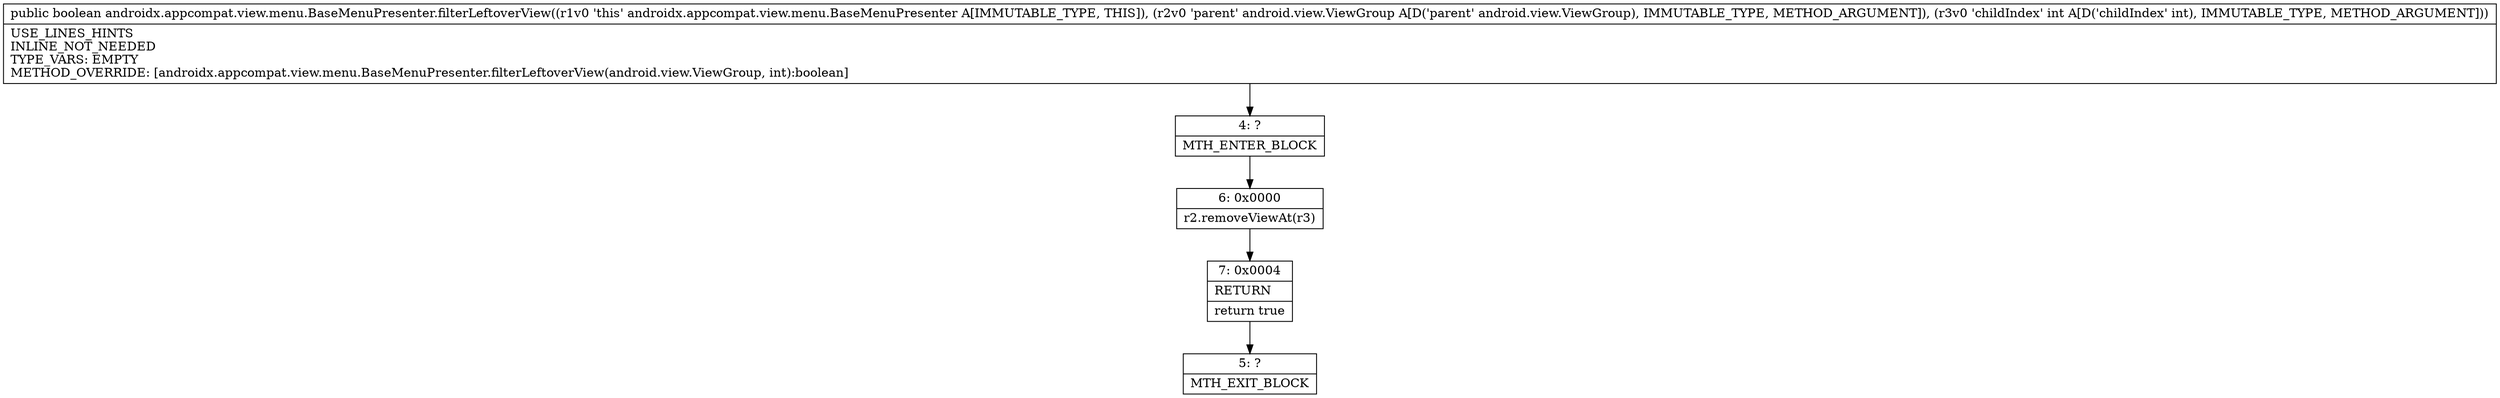 digraph "CFG forandroidx.appcompat.view.menu.BaseMenuPresenter.filterLeftoverView(Landroid\/view\/ViewGroup;I)Z" {
Node_4 [shape=record,label="{4\:\ ?|MTH_ENTER_BLOCK\l}"];
Node_6 [shape=record,label="{6\:\ 0x0000|r2.removeViewAt(r3)\l}"];
Node_7 [shape=record,label="{7\:\ 0x0004|RETURN\l|return true\l}"];
Node_5 [shape=record,label="{5\:\ ?|MTH_EXIT_BLOCK\l}"];
MethodNode[shape=record,label="{public boolean androidx.appcompat.view.menu.BaseMenuPresenter.filterLeftoverView((r1v0 'this' androidx.appcompat.view.menu.BaseMenuPresenter A[IMMUTABLE_TYPE, THIS]), (r2v0 'parent' android.view.ViewGroup A[D('parent' android.view.ViewGroup), IMMUTABLE_TYPE, METHOD_ARGUMENT]), (r3v0 'childIndex' int A[D('childIndex' int), IMMUTABLE_TYPE, METHOD_ARGUMENT]))  | USE_LINES_HINTS\lINLINE_NOT_NEEDED\lTYPE_VARS: EMPTY\lMETHOD_OVERRIDE: [androidx.appcompat.view.menu.BaseMenuPresenter.filterLeftoverView(android.view.ViewGroup, int):boolean]\l}"];
MethodNode -> Node_4;Node_4 -> Node_6;
Node_6 -> Node_7;
Node_7 -> Node_5;
}

